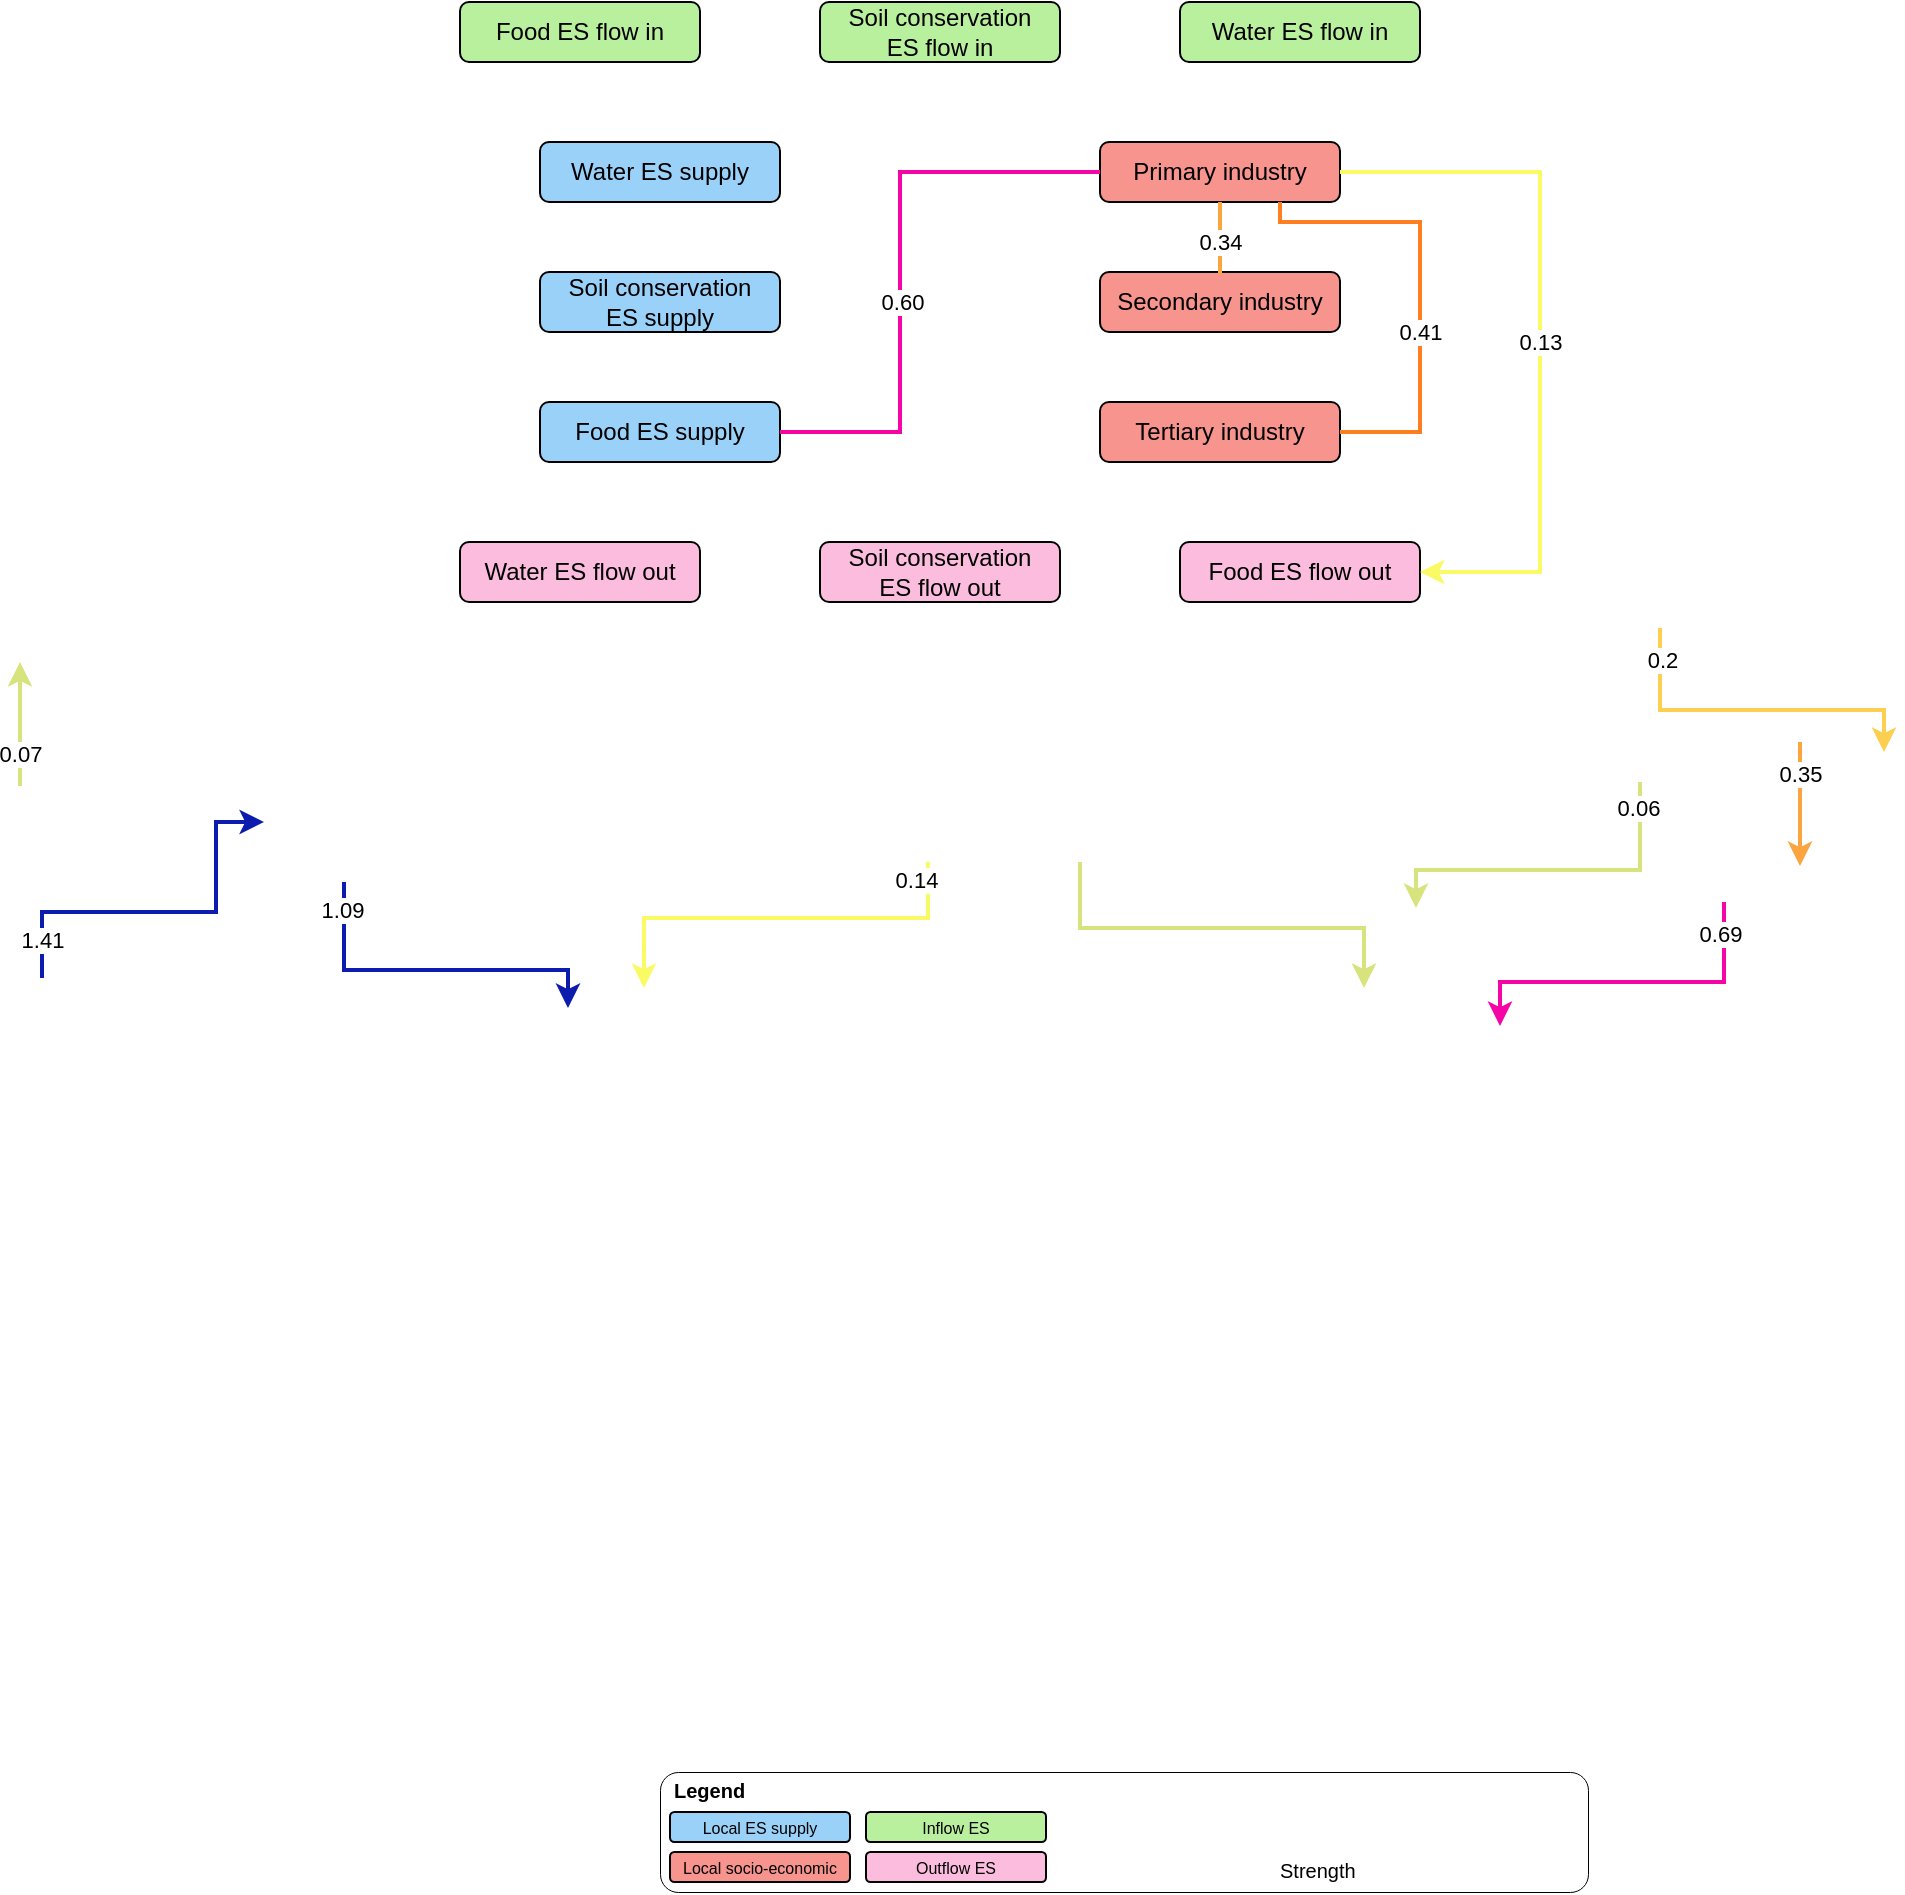 <mxfile version="22.1.18" type="github">
  <diagram name="第 1 页" id="eSo4roDagTOv7NbX58sI">
    <mxGraphModel dx="983" dy="547" grid="1" gridSize="10" guides="1" tooltips="1" connect="1" arrows="1" fold="1" page="1" pageScale="1" pageWidth="827" pageHeight="1169" math="0" shadow="0">
      <root>
        <mxCell id="0" />
        <mxCell id="1" parent="0" />
        <mxCell id="T6tc1Hb5-DZ5HvoijZZq-6" value="" style="rounded=1;whiteSpace=wrap;html=1;strokeWidth=0.5;" parent="1" vertex="1">
          <mxGeometry x="340" y="1095" width="464" height="60" as="geometry" />
        </mxCell>
        <mxCell id="i3CLbu43X5joJ49ZT0Bw-50" style="edgeStyle=orthogonalEdgeStyle;rounded=0;orthogonalLoop=1;jettySize=auto;html=1;exitX=0.75;exitY=1;exitDx=0;exitDy=0;entryX=0.5;entryY=0;entryDx=0;entryDy=0;strokeWidth=2;jumpStyle=arc;strokeColor=#d7e37d;fontFamily=Arial;" parent="1" edge="1">
          <mxGeometry relative="1" as="geometry">
            <Array as="points">
              <mxPoint x="550" y="673" />
              <mxPoint x="692" y="673" />
            </Array>
            <mxPoint x="550.0" y="640" as="sourcePoint" />
            <mxPoint x="692.0" y="703" as="targetPoint" />
          </mxGeometry>
        </mxCell>
        <mxCell id="i3CLbu43X5joJ49ZT0Bw-41" style="edgeStyle=orthogonalEdgeStyle;rounded=0;orthogonalLoop=1;jettySize=auto;html=1;exitX=0.25;exitY=1;exitDx=0;exitDy=0;entryX=0.75;entryY=0;entryDx=0;entryDy=0;strokeWidth=2;strokeColor=#f505a5;fontFamily=Arial;" parent="1" edge="1">
          <mxGeometry relative="1" as="geometry">
            <Array as="points">
              <mxPoint x="872" y="700" />
              <mxPoint x="760" y="700" />
            </Array>
            <mxPoint x="872" y="660.0" as="sourcePoint" />
            <mxPoint x="760" y="722" as="targetPoint" />
          </mxGeometry>
        </mxCell>
        <mxCell id="e95JfR316xjKeRipay9j-3" value="0.69" style="edgeLabel;html=1;align=center;verticalAlign=middle;resizable=0;points=[];fontFamily=Arial;" parent="i3CLbu43X5joJ49ZT0Bw-41" vertex="1" connectable="0">
          <mxGeometry x="0.139" relative="1" as="geometry">
            <mxPoint x="57" y="-24" as="offset" />
          </mxGeometry>
        </mxCell>
        <mxCell id="i3CLbu43X5joJ49ZT0Bw-42" style="edgeStyle=orthogonalEdgeStyle;rounded=0;orthogonalLoop=1;jettySize=auto;html=1;exitX=0.5;exitY=1;exitDx=0;exitDy=0;entryX=0.5;entryY=0;entryDx=0;entryDy=0;strokeWidth=2;strokeColor=#fca43f;fontFamily=Arial;" parent="1" edge="1">
          <mxGeometry relative="1" as="geometry">
            <mxPoint x="910" y="580.0" as="sourcePoint" />
            <mxPoint x="910" y="642" as="targetPoint" />
          </mxGeometry>
        </mxCell>
        <mxCell id="e95JfR316xjKeRipay9j-4" value="0.35" style="edgeLabel;html=1;align=center;verticalAlign=middle;resizable=0;points=[];fontFamily=Arial;" parent="i3CLbu43X5joJ49ZT0Bw-42" vertex="1" connectable="0">
          <mxGeometry x="-0.585" relative="1" as="geometry">
            <mxPoint y="3" as="offset" />
          </mxGeometry>
        </mxCell>
        <mxCell id="i3CLbu43X5joJ49ZT0Bw-1" value="&lt;p style=&quot;margin-top: 0pt; margin-bottom: 0pt; margin-left: 0in; direction: ltr; unicode-bidi: embed; word-break: normal;&quot;&gt;Food ES supply&lt;/p&gt;" style="rounded=1;whiteSpace=wrap;html=1;fontFamily=Arial;fillColor=#9ad1f9;flipV=0;" parent="1" vertex="1">
          <mxGeometry x="280" y="410" width="120" height="30" as="geometry" />
        </mxCell>
        <mxCell id="i3CLbu43X5joJ49ZT0Bw-3" value="&lt;p style=&quot;margin-top: 0pt; margin-bottom: 0pt; margin-left: 0in; direction: ltr; unicode-bidi: embed; word-break: normal;&quot;&gt;Water ES supply&lt;/p&gt;" style="rounded=1;whiteSpace=wrap;html=1;fontFamily=Arial;fillColor=#9ad1f9;flipV=0;" parent="1" vertex="1">
          <mxGeometry x="280" y="280" width="120" height="30" as="geometry" />
        </mxCell>
        <mxCell id="i3CLbu43X5joJ49ZT0Bw-4" value="Water&amp;nbsp;&lt;span style=&quot;background-color: initial;&quot;&gt;ES flow in&lt;/span&gt;" style="rounded=1;whiteSpace=wrap;html=1;fontFamily=Arial;fillColor=#b8f09e;" parent="1" vertex="1">
          <mxGeometry x="600" y="210" width="120" height="30" as="geometry" />
        </mxCell>
        <mxCell id="i3CLbu43X5joJ49ZT0Bw-6" value="&lt;p style=&quot;margin-top: 0pt; margin-bottom: 0pt; margin-left: 0in; direction: ltr; unicode-bidi: embed; word-break: normal;&quot;&gt;Secondary industry&lt;/p&gt;" style="rounded=1;whiteSpace=wrap;html=1;fontFamily=Arial;fillColor=#f7948d;flipV=1;" parent="1" vertex="1">
          <mxGeometry x="560" y="345" width="120" height="30" as="geometry" />
        </mxCell>
        <mxCell id="i3CLbu43X5joJ49ZT0Bw-7" value="&lt;p style=&quot;margin-top: 0pt; margin-bottom: 0pt; margin-left: 0in; direction: ltr; unicode-bidi: embed; word-break: normal;&quot;&gt;Tertiary industry&lt;/p&gt;" style="rounded=1;whiteSpace=wrap;html=1;fontFamily=Arial;fillColor=#f7948d;" parent="1" vertex="1">
          <mxGeometry x="560" y="410" width="120" height="30" as="geometry" />
        </mxCell>
        <mxCell id="i3CLbu43X5joJ49ZT0Bw-8" value="&lt;p style=&quot;margin-top: 0pt; margin-bottom: 0pt; margin-left: 0in; direction: ltr; unicode-bidi: embed; word-break: normal;&quot;&gt;Food ES flow out&lt;/p&gt;" style="rounded=1;whiteSpace=wrap;html=1;fontFamily=Arial;fillColor=#fbbcdd;flipV=1;" parent="1" vertex="1">
          <mxGeometry x="600" y="480" width="120" height="30" as="geometry" />
        </mxCell>
        <mxCell id="i3CLbu43X5joJ49ZT0Bw-9" value="&lt;p style=&quot;border-color: var(--border-color); margin-top: 0pt; margin-bottom: 0pt; margin-left: 0in; direction: ltr; unicode-bidi: embed; word-break: normal;&quot;&gt;Soil&amp;nbsp;&lt;span style=&quot;background-color: initial;&quot;&gt;conservation&lt;/span&gt;&lt;/p&gt;&lt;p style=&quot;border-color: var(--border-color); margin-top: 0pt; margin-bottom: 0pt; margin-left: 0in; direction: ltr; unicode-bidi: embed; word-break: normal;&quot;&gt;&lt;span style=&quot;background-color: initial;&quot;&gt;ES flow out&lt;/span&gt;&lt;/p&gt;" style="rounded=1;whiteSpace=wrap;html=1;fontFamily=Arial;fillColor=#fbbcdd;flipV=1;verticalAlign=middle;spacingTop=0;spacing=2;" parent="1" vertex="1">
          <mxGeometry x="420" y="480" width="120" height="30" as="geometry" />
        </mxCell>
        <mxCell id="i3CLbu43X5joJ49ZT0Bw-10" value="&lt;p style=&quot;margin-top: 0pt; margin-bottom: 0pt; margin-left: 0in; direction: ltr; unicode-bidi: embed; word-break: normal;&quot;&gt;Water ES flow out&lt;/p&gt;" style="rounded=1;whiteSpace=wrap;html=1;fontFamily=Arial;fillColor=#fbbcdd;" parent="1" vertex="1">
          <mxGeometry x="240" y="480" width="120" height="30" as="geometry" />
        </mxCell>
        <mxCell id="i3CLbu43X5joJ49ZT0Bw-47" style="edgeStyle=orthogonalEdgeStyle;rounded=0;orthogonalLoop=1;jettySize=auto;html=1;exitX=0.5;exitY=0;exitDx=0;exitDy=0;strokeWidth=2;strokeColor=#0c1cad;entryX=0;entryY=0.5;entryDx=0;entryDy=0;fontFamily=Arial;" parent="1" edge="1">
          <mxGeometry relative="1" as="geometry">
            <Array as="points">
              <mxPoint x="31" y="697" />
              <mxPoint x="31" y="665" />
              <mxPoint x="118" y="665" />
              <mxPoint x="118" y="620" />
            </Array>
            <mxPoint x="142" y="620.0" as="targetPoint" />
            <mxPoint x="30" y="697" as="sourcePoint" />
          </mxGeometry>
        </mxCell>
        <mxCell id="e95JfR316xjKeRipay9j-9" value="1.41" style="edgeLabel;html=1;align=center;verticalAlign=middle;resizable=0;points=[];fontFamily=Arial;" parent="i3CLbu43X5joJ49ZT0Bw-47" vertex="1" connectable="0">
          <mxGeometry x="-0.651" y="2" relative="1" as="geometry">
            <mxPoint y="16" as="offset" />
          </mxGeometry>
        </mxCell>
        <mxCell id="i3CLbu43X5joJ49ZT0Bw-52" style="edgeStyle=orthogonalEdgeStyle;rounded=0;orthogonalLoop=1;jettySize=auto;html=1;exitX=0.25;exitY=0;exitDx=0;exitDy=0;strokeWidth=2;strokeColor=#d7e37d;jumpStyle=arc;entryX=0.25;entryY=1;entryDx=0;entryDy=0;fontFamily=Arial;" parent="1" edge="1">
          <mxGeometry relative="1" as="geometry">
            <mxPoint x="20" y="540.0" as="targetPoint" />
            <Array as="points">
              <mxPoint x="20" y="546" />
              <mxPoint x="20" y="546" />
            </Array>
            <mxPoint x="20" y="602" as="sourcePoint" />
          </mxGeometry>
        </mxCell>
        <mxCell id="e95JfR316xjKeRipay9j-13" value="0.07" style="edgeLabel;html=1;align=center;verticalAlign=middle;resizable=0;points=[];fontFamily=Arial;" parent="i3CLbu43X5joJ49ZT0Bw-52" vertex="1" connectable="0">
          <mxGeometry x="-0.238" y="2" relative="1" as="geometry">
            <mxPoint x="2" y="7" as="offset" />
          </mxGeometry>
        </mxCell>
        <mxCell id="i3CLbu43X5joJ49ZT0Bw-5" value="&lt;p style=&quot;margin-top: 0pt; margin-bottom: 0pt; margin-left: 0in; direction: ltr; unicode-bidi: embed; word-break: normal;&quot;&gt;Primary industry&lt;/p&gt;" style="rounded=1;whiteSpace=wrap;html=1;fontFamily=Arial;fillColor=#f7948d;flipV=1;" parent="1" vertex="1">
          <mxGeometry x="560" y="280" width="120" height="30" as="geometry" />
        </mxCell>
        <mxCell id="i3CLbu43X5joJ49ZT0Bw-43" style="edgeStyle=orthogonalEdgeStyle;rounded=0;orthogonalLoop=1;jettySize=auto;html=1;entryX=0.25;entryY=0;entryDx=0;entryDy=0;strokeWidth=2;jumpStyle=arc;strokeColor=#fccf51;exitX=0.75;exitY=1;exitDx=0;exitDy=0;fontFamily=Arial;" parent="1" edge="1">
          <mxGeometry relative="1" as="geometry">
            <Array as="points">
              <mxPoint x="840" y="564" />
              <mxPoint x="952" y="564" />
            </Array>
            <mxPoint x="840.0" y="523.0" as="sourcePoint" />
            <mxPoint x="952.0" y="585" as="targetPoint" />
          </mxGeometry>
        </mxCell>
        <mxCell id="e95JfR316xjKeRipay9j-5" value="0.2" style="edgeLabel;html=1;align=center;verticalAlign=middle;resizable=0;points=[];fontFamily=Arial;" parent="i3CLbu43X5joJ49ZT0Bw-43" vertex="1" connectable="0">
          <mxGeometry x="-0.848" y="1" relative="1" as="geometry">
            <mxPoint y="3" as="offset" />
          </mxGeometry>
        </mxCell>
        <mxCell id="i3CLbu43X5joJ49ZT0Bw-49" style="edgeStyle=orthogonalEdgeStyle;rounded=0;orthogonalLoop=1;jettySize=auto;html=1;exitX=0.25;exitY=1;exitDx=0;exitDy=0;entryX=0.5;entryY=0;entryDx=0;entryDy=0;strokeWidth=2;jumpStyle=arc;strokeColor=#fafa64;fontFamily=Arial;" parent="1" edge="1">
          <mxGeometry relative="1" as="geometry">
            <Array as="points">
              <mxPoint x="473.97" y="668" />
              <mxPoint x="331.97" y="668" />
            </Array>
            <mxPoint x="473.97" y="640" as="sourcePoint" />
            <mxPoint x="331.97" y="703" as="targetPoint" />
          </mxGeometry>
        </mxCell>
        <mxCell id="e95JfR316xjKeRipay9j-11" value="0.14" style="edgeLabel;html=1;align=center;verticalAlign=middle;resizable=0;points=[];fontFamily=Arial;" parent="i3CLbu43X5joJ49ZT0Bw-49" vertex="1" connectable="0">
          <mxGeometry x="-0.231" relative="1" as="geometry">
            <mxPoint x="45" y="-19" as="offset" />
          </mxGeometry>
        </mxCell>
        <mxCell id="i3CLbu43X5joJ49ZT0Bw-44" style="edgeStyle=orthogonalEdgeStyle;rounded=0;orthogonalLoop=1;jettySize=auto;html=1;exitX=0.75;exitY=1;exitDx=0;exitDy=0;entryX=0.25;entryY=0;entryDx=0;entryDy=0;strokeWidth=2;strokeColor=#0c1cad;jumpStyle=arc;fontFamily=Arial;" parent="1" edge="1">
          <mxGeometry relative="1" as="geometry">
            <Array as="points">
              <mxPoint x="182" y="694" />
              <mxPoint x="294" y="694" />
            </Array>
            <mxPoint x="182" y="650" as="sourcePoint" />
            <mxPoint x="294" y="713" as="targetPoint" />
          </mxGeometry>
        </mxCell>
        <mxCell id="e95JfR316xjKeRipay9j-6" value="1.09" style="edgeLabel;html=1;align=center;verticalAlign=middle;resizable=0;points=[];fontFamily=Arial;" parent="i3CLbu43X5joJ49ZT0Bw-44" vertex="1" connectable="0">
          <mxGeometry x="-0.13" y="-3" relative="1" as="geometry">
            <mxPoint x="-33" y="-33" as="offset" />
          </mxGeometry>
        </mxCell>
        <mxCell id="i3CLbu43X5joJ49ZT0Bw-46" style="edgeStyle=orthogonalEdgeStyle;rounded=0;orthogonalLoop=1;jettySize=auto;html=1;exitX=0.25;exitY=1;exitDx=0;exitDy=0;strokeWidth=2;jumpStyle=arc;strokeColor=#d7e37d;entryX=0.75;entryY=0;entryDx=0;entryDy=0;fontFamily=Arial;" parent="1" edge="1">
          <mxGeometry relative="1" as="geometry">
            <Array as="points">
              <mxPoint x="830" y="644" />
              <mxPoint x="718" y="644" />
            </Array>
            <mxPoint x="718.0" y="663" as="targetPoint" />
            <mxPoint x="830.0" y="600" as="sourcePoint" />
          </mxGeometry>
        </mxCell>
        <mxCell id="e95JfR316xjKeRipay9j-8" value="0.06" style="edgeLabel;html=1;align=center;verticalAlign=middle;resizable=0;points=[];fontFamily=Arial;" parent="i3CLbu43X5joJ49ZT0Bw-46" vertex="1" connectable="0">
          <mxGeometry x="-0.912" y="743" relative="1" as="geometry">
            <mxPoint x="-744" y="5" as="offset" />
          </mxGeometry>
        </mxCell>
        <mxCell id="T6tc1Hb5-DZ5HvoijZZq-2" value="&lt;p style=&quot;margin-top: 0pt; margin-bottom: 0pt; margin-left: 0in; direction: ltr; unicode-bidi: embed; word-break: normal; font-size: 8px;&quot;&gt;Local ES supply&lt;/p&gt;" style="rounded=1;whiteSpace=wrap;html=1;fontFamily=Arial;fillColor=#9ad1f9;flipV=1;fontSize=8;" parent="1" vertex="1">
          <mxGeometry x="345" y="1115" width="90" height="15" as="geometry" />
        </mxCell>
        <mxCell id="T6tc1Hb5-DZ5HvoijZZq-3" value="In&lt;span style=&quot;background-color: initial; font-size: 8px;&quot;&gt;flow&amp;nbsp;&lt;/span&gt;ES" style="rounded=1;whiteSpace=wrap;html=1;fontFamily=Arial;fillColor=#b8f09e;fontSize=8;" parent="1" vertex="1">
          <mxGeometry x="443" y="1115" width="90" height="15" as="geometry" />
        </mxCell>
        <mxCell id="T6tc1Hb5-DZ5HvoijZZq-4" value="&lt;p style=&quot;margin-top: 0pt; margin-bottom: 0pt; margin-left: 0in; direction: ltr; unicode-bidi: embed; word-break: normal; font-size: 8px;&quot;&gt;Local socio-economic&lt;/p&gt;" style="rounded=1;whiteSpace=wrap;html=1;fontFamily=Arial;fillColor=#f7948d;fontSize=8;" parent="1" vertex="1">
          <mxGeometry x="345" y="1135" width="90" height="15" as="geometry" />
        </mxCell>
        <mxCell id="T6tc1Hb5-DZ5HvoijZZq-5" value="Outflow&amp;nbsp;&lt;span style=&quot;background-color: initial; font-size: 8px;&quot;&gt;ES&lt;/span&gt;" style="rounded=1;whiteSpace=wrap;html=1;fontFamily=Arial;fillColor=#fbbcdd;fontSize=8;" parent="1" vertex="1">
          <mxGeometry x="443" y="1135" width="90" height="15" as="geometry" />
        </mxCell>
        <mxCell id="T6tc1Hb5-DZ5HvoijZZq-7" value="&lt;div style=&quot;text-align: center;&quot;&gt;&lt;span style=&quot;background-color: initial;&quot;&gt;&lt;font size=&quot;1&quot; style=&quot;&quot; face=&quot;Arial&quot;&gt;&lt;b style=&quot;font-size: 10px;&quot;&gt;Legend&lt;/b&gt;&lt;/font&gt;&lt;/span&gt;&lt;/div&gt;" style="text;whiteSpace=wrap;html=1;" parent="1" vertex="1">
          <mxGeometry x="345" y="1090" width="70" height="20" as="geometry" />
        </mxCell>
        <mxCell id="T6tc1Hb5-DZ5HvoijZZq-8" value="&lt;div style=&quot;text-align: center;&quot;&gt;&lt;span style=&quot;background-color: initial;&quot;&gt;&lt;font size=&quot;1&quot; style=&quot;&quot; face=&quot;Arial&quot;&gt;&lt;span style=&quot;font-size: 10px;&quot;&gt;Strength&lt;/span&gt;&lt;/font&gt;&lt;/span&gt;&lt;/div&gt;" style="text;whiteSpace=wrap;html=1;" parent="1" vertex="1">
          <mxGeometry x="648" y="1130" width="70" height="20" as="geometry" />
        </mxCell>
        <mxCell id="7nNqJ9Uky4XCVAiNr534-1" value="&lt;p style=&quot;margin-top: 0pt; margin-bottom: 0pt; margin-left: 0in; direction: ltr; unicode-bidi: embed; word-break: normal;&quot;&gt;Soil conservation&lt;/p&gt;&lt;p style=&quot;margin-top: 0pt; margin-bottom: 0pt; margin-left: 0in; direction: ltr; unicode-bidi: embed; word-break: normal;&quot;&gt;ES supply&lt;/p&gt;" style="rounded=1;whiteSpace=wrap;html=1;fontFamily=Arial;fillColor=#9ad1f9;flipV=0;" vertex="1" parent="1">
          <mxGeometry x="280" y="345" width="120" height="30" as="geometry" />
        </mxCell>
        <mxCell id="7nNqJ9Uky4XCVAiNr534-3" value="&lt;p style=&quot;margin-top: 0pt; margin-bottom: 0pt; margin-left: 0in; direction: ltr; unicode-bidi: embed; word-break: normal;&quot;&gt;Food ES flow in&lt;/p&gt;" style="rounded=1;whiteSpace=wrap;html=1;fontFamily=Arial;fillColor=#b8f09e;" vertex="1" parent="1">
          <mxGeometry x="240" y="210" width="120" height="30" as="geometry" />
        </mxCell>
        <mxCell id="7nNqJ9Uky4XCVAiNr534-4" value="Soil conservation&lt;p style=&quot;margin-top: 0pt; margin-bottom: 0pt; margin-left: 0in; direction: ltr; unicode-bidi: embed; word-break: normal;&quot;&gt;ES flow in&lt;/p&gt;" style="rounded=1;whiteSpace=wrap;html=1;fontFamily=Arial;fillColor=#b8f09e;" vertex="1" parent="1">
          <mxGeometry x="420" y="210" width="120" height="30" as="geometry" />
        </mxCell>
        <mxCell id="7nNqJ9Uky4XCVAiNr534-14" style="edgeStyle=orthogonalEdgeStyle;rounded=0;orthogonalLoop=1;jettySize=auto;html=1;exitX=1;exitY=0.5;exitDx=0;exitDy=0;strokeWidth=2;strokeColor=#ff7e22;jumpStyle=arc;fontFamily=Arial;endArrow=none;endFill=0;entryX=0.75;entryY=1;entryDx=0;entryDy=0;" edge="1" parent="1" source="i3CLbu43X5joJ49ZT0Bw-7" target="i3CLbu43X5joJ49ZT0Bw-5">
          <mxGeometry relative="1" as="geometry">
            <mxPoint x="690" y="305" as="targetPoint" />
            <Array as="points">
              <mxPoint x="720" y="425" />
              <mxPoint x="720" y="320" />
              <mxPoint x="650" y="320" />
            </Array>
            <mxPoint x="730" y="505" as="sourcePoint" />
          </mxGeometry>
        </mxCell>
        <mxCell id="7nNqJ9Uky4XCVAiNr534-15" value="0.41" style="edgeLabel;html=1;align=center;verticalAlign=middle;resizable=0;points=[];fontFamily=Arial;" vertex="1" connectable="0" parent="7nNqJ9Uky4XCVAiNr534-14">
          <mxGeometry x="-0.238" y="2" relative="1" as="geometry">
            <mxPoint x="2" y="-5" as="offset" />
          </mxGeometry>
        </mxCell>
        <mxCell id="7nNqJ9Uky4XCVAiNr534-16" style="edgeStyle=orthogonalEdgeStyle;rounded=0;orthogonalLoop=1;jettySize=auto;html=1;exitX=0.5;exitY=1;exitDx=0;exitDy=0;strokeWidth=2;strokeColor=#fca43f;fontFamily=Arial;endArrow=none;endFill=0;" edge="1" parent="1" source="i3CLbu43X5joJ49ZT0Bw-5">
          <mxGeometry relative="1" as="geometry">
            <mxPoint x="540" y="320.0" as="sourcePoint" />
            <mxPoint x="620" y="346" as="targetPoint" />
          </mxGeometry>
        </mxCell>
        <mxCell id="7nNqJ9Uky4XCVAiNr534-17" value="0.34" style="edgeLabel;html=1;align=center;verticalAlign=middle;resizable=0;points=[];fontFamily=Arial;" vertex="1" connectable="0" parent="7nNqJ9Uky4XCVAiNr534-16">
          <mxGeometry x="-0.585" relative="1" as="geometry">
            <mxPoint y="12" as="offset" />
          </mxGeometry>
        </mxCell>
        <mxCell id="7nNqJ9Uky4XCVAiNr534-18" style="edgeStyle=orthogonalEdgeStyle;rounded=0;orthogonalLoop=1;jettySize=auto;html=1;exitX=0;exitY=0.5;exitDx=0;exitDy=0;entryX=1;entryY=0.5;entryDx=0;entryDy=0;strokeWidth=2;strokeColor=#f505a5;fontFamily=Arial;endArrow=none;endFill=0;" edge="1" parent="1" source="i3CLbu43X5joJ49ZT0Bw-5" target="i3CLbu43X5joJ49ZT0Bw-1">
          <mxGeometry relative="1" as="geometry">
            <Array as="points">
              <mxPoint x="460" y="295" />
              <mxPoint x="460" y="425" />
            </Array>
            <mxPoint x="532" y="330.0" as="sourcePoint" />
            <mxPoint x="420" y="392" as="targetPoint" />
          </mxGeometry>
        </mxCell>
        <mxCell id="7nNqJ9Uky4XCVAiNr534-19" value="0.60" style="edgeLabel;html=1;align=center;verticalAlign=middle;resizable=0;points=[];fontFamily=Arial;" vertex="1" connectable="0" parent="7nNqJ9Uky4XCVAiNr534-18">
          <mxGeometry x="0.139" relative="1" as="geometry">
            <mxPoint x="1" as="offset" />
          </mxGeometry>
        </mxCell>
        <mxCell id="7nNqJ9Uky4XCVAiNr534-20" style="edgeStyle=orthogonalEdgeStyle;rounded=0;orthogonalLoop=1;jettySize=auto;html=1;exitX=1;exitY=0.5;exitDx=0;exitDy=0;entryX=1;entryY=0.5;entryDx=0;entryDy=0;strokeWidth=2;jumpStyle=arc;strokeColor=#fafa64;fontFamily=Arial;" edge="1" parent="1" source="i3CLbu43X5joJ49ZT0Bw-5" target="i3CLbu43X5joJ49ZT0Bw-8">
          <mxGeometry relative="1" as="geometry">
            <Array as="points">
              <mxPoint x="780" y="295" />
              <mxPoint x="780" y="495" />
            </Array>
            <mxPoint x="922" y="328.5" as="sourcePoint" />
            <mxPoint x="780" y="391.5" as="targetPoint" />
          </mxGeometry>
        </mxCell>
        <mxCell id="7nNqJ9Uky4XCVAiNr534-21" value="0.13" style="edgeLabel;html=1;align=center;verticalAlign=middle;resizable=0;points=[];fontFamily=Arial;" vertex="1" connectable="0" parent="7nNqJ9Uky4XCVAiNr534-20">
          <mxGeometry x="-0.231" relative="1" as="geometry">
            <mxPoint y="46" as="offset" />
          </mxGeometry>
        </mxCell>
      </root>
    </mxGraphModel>
  </diagram>
</mxfile>

